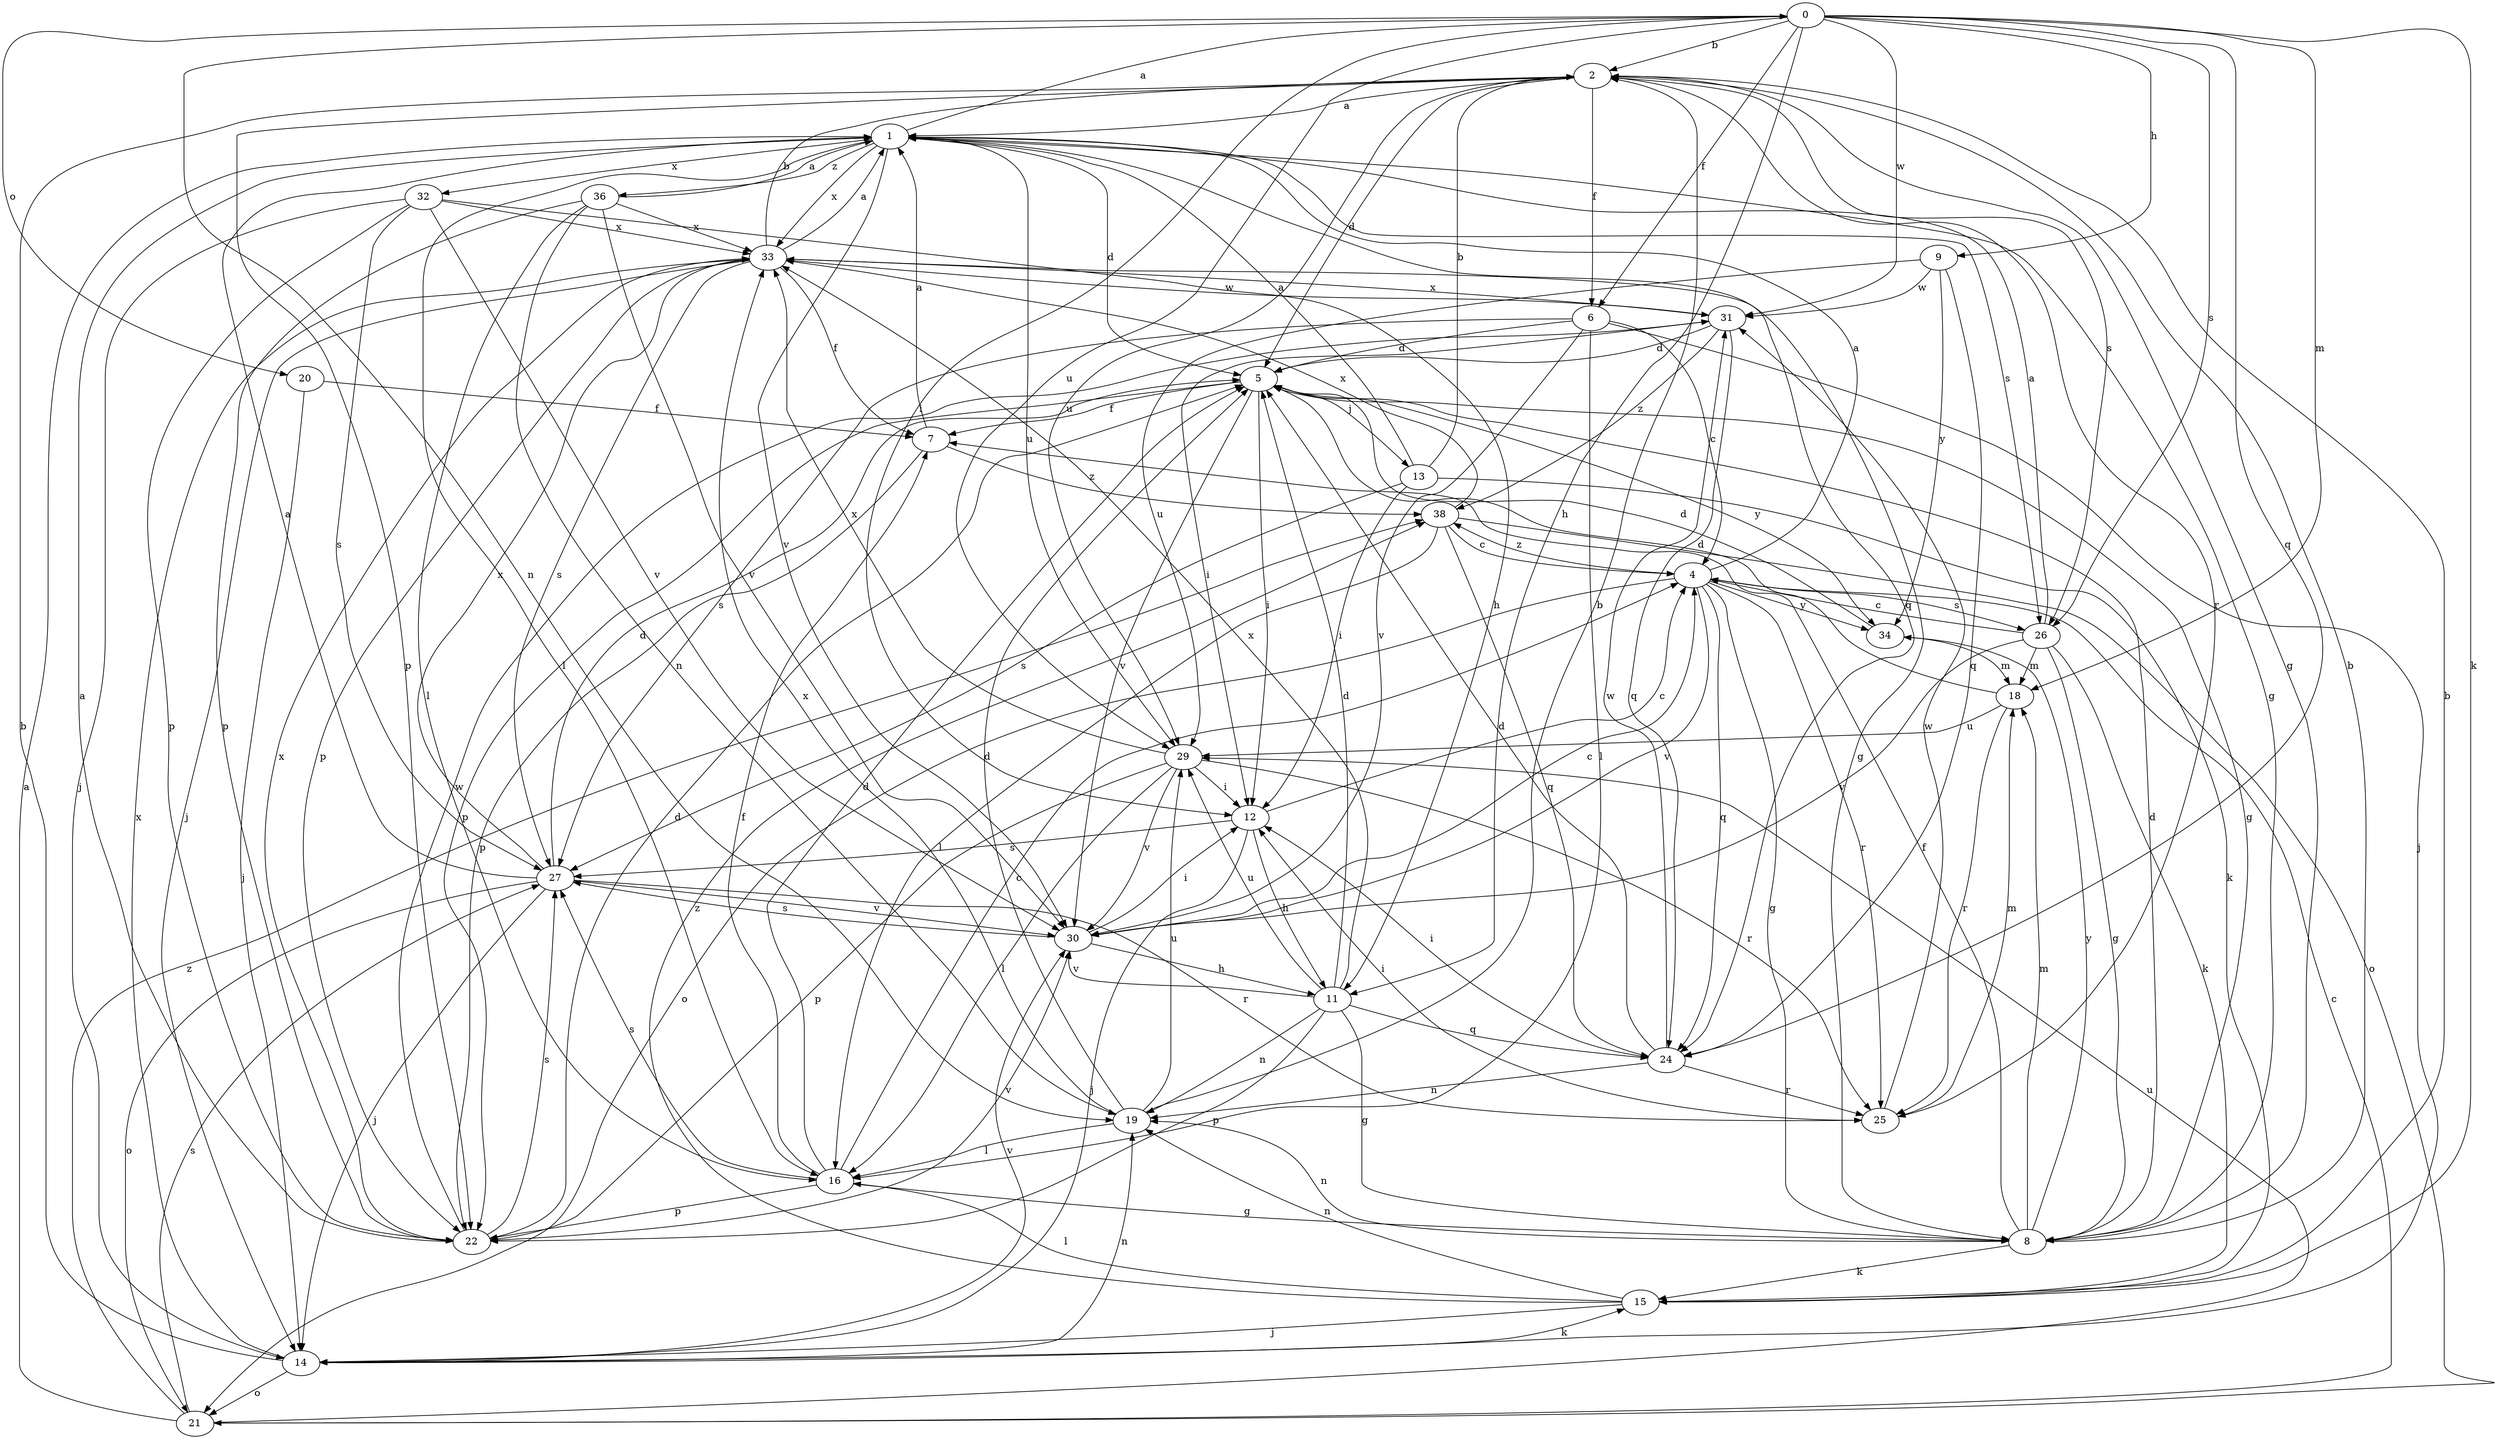 strict digraph  {
0;
1;
2;
4;
5;
6;
7;
8;
9;
11;
12;
13;
14;
15;
16;
18;
19;
20;
21;
22;
24;
25;
26;
27;
29;
30;
31;
32;
33;
34;
36;
38;
0 -> 2  [label=b];
0 -> 6  [label=f];
0 -> 9  [label=h];
0 -> 11  [label=h];
0 -> 12  [label=i];
0 -> 15  [label=k];
0 -> 18  [label=m];
0 -> 19  [label=n];
0 -> 20  [label=o];
0 -> 24  [label=q];
0 -> 26  [label=s];
0 -> 29  [label=u];
0 -> 31  [label=w];
1 -> 0  [label=a];
1 -> 5  [label=d];
1 -> 8  [label=g];
1 -> 16  [label=l];
1 -> 24  [label=q];
1 -> 26  [label=s];
1 -> 29  [label=u];
1 -> 30  [label=v];
1 -> 32  [label=x];
1 -> 33  [label=x];
1 -> 36  [label=z];
2 -> 1  [label=a];
2 -> 5  [label=d];
2 -> 6  [label=f];
2 -> 8  [label=g];
2 -> 22  [label=p];
2 -> 25  [label=r];
2 -> 26  [label=s];
2 -> 29  [label=u];
4 -> 1  [label=a];
4 -> 8  [label=g];
4 -> 21  [label=o];
4 -> 24  [label=q];
4 -> 25  [label=r];
4 -> 26  [label=s];
4 -> 30  [label=v];
4 -> 34  [label=y];
4 -> 38  [label=z];
5 -> 7  [label=f];
5 -> 8  [label=g];
5 -> 12  [label=i];
5 -> 13  [label=j];
5 -> 22  [label=p];
5 -> 30  [label=v];
5 -> 34  [label=y];
6 -> 4  [label=c];
6 -> 5  [label=d];
6 -> 14  [label=j];
6 -> 16  [label=l];
6 -> 27  [label=s];
6 -> 30  [label=v];
7 -> 1  [label=a];
7 -> 22  [label=p];
7 -> 38  [label=z];
8 -> 2  [label=b];
8 -> 5  [label=d];
8 -> 7  [label=f];
8 -> 15  [label=k];
8 -> 18  [label=m];
8 -> 19  [label=n];
8 -> 34  [label=y];
9 -> 24  [label=q];
9 -> 29  [label=u];
9 -> 31  [label=w];
9 -> 34  [label=y];
11 -> 5  [label=d];
11 -> 8  [label=g];
11 -> 19  [label=n];
11 -> 22  [label=p];
11 -> 24  [label=q];
11 -> 29  [label=u];
11 -> 30  [label=v];
11 -> 33  [label=x];
12 -> 4  [label=c];
12 -> 11  [label=h];
12 -> 14  [label=j];
12 -> 27  [label=s];
13 -> 1  [label=a];
13 -> 2  [label=b];
13 -> 12  [label=i];
13 -> 15  [label=k];
13 -> 27  [label=s];
14 -> 2  [label=b];
14 -> 15  [label=k];
14 -> 19  [label=n];
14 -> 21  [label=o];
14 -> 30  [label=v];
14 -> 33  [label=x];
15 -> 2  [label=b];
15 -> 14  [label=j];
15 -> 16  [label=l];
15 -> 19  [label=n];
15 -> 38  [label=z];
16 -> 4  [label=c];
16 -> 5  [label=d];
16 -> 7  [label=f];
16 -> 8  [label=g];
16 -> 22  [label=p];
16 -> 27  [label=s];
18 -> 5  [label=d];
18 -> 25  [label=r];
18 -> 29  [label=u];
19 -> 2  [label=b];
19 -> 5  [label=d];
19 -> 16  [label=l];
19 -> 29  [label=u];
19 -> 33  [label=x];
20 -> 7  [label=f];
20 -> 14  [label=j];
21 -> 1  [label=a];
21 -> 4  [label=c];
21 -> 27  [label=s];
21 -> 29  [label=u];
21 -> 38  [label=z];
22 -> 1  [label=a];
22 -> 5  [label=d];
22 -> 27  [label=s];
22 -> 30  [label=v];
22 -> 31  [label=w];
22 -> 33  [label=x];
24 -> 5  [label=d];
24 -> 12  [label=i];
24 -> 19  [label=n];
24 -> 25  [label=r];
24 -> 31  [label=w];
25 -> 12  [label=i];
25 -> 18  [label=m];
25 -> 31  [label=w];
26 -> 1  [label=a];
26 -> 4  [label=c];
26 -> 8  [label=g];
26 -> 15  [label=k];
26 -> 18  [label=m];
26 -> 30  [label=v];
27 -> 1  [label=a];
27 -> 5  [label=d];
27 -> 14  [label=j];
27 -> 21  [label=o];
27 -> 25  [label=r];
27 -> 30  [label=v];
27 -> 33  [label=x];
29 -> 12  [label=i];
29 -> 16  [label=l];
29 -> 22  [label=p];
29 -> 25  [label=r];
29 -> 30  [label=v];
29 -> 33  [label=x];
30 -> 4  [label=c];
30 -> 11  [label=h];
30 -> 12  [label=i];
30 -> 27  [label=s];
31 -> 5  [label=d];
31 -> 12  [label=i];
31 -> 24  [label=q];
31 -> 33  [label=x];
31 -> 38  [label=z];
32 -> 11  [label=h];
32 -> 14  [label=j];
32 -> 22  [label=p];
32 -> 27  [label=s];
32 -> 30  [label=v];
32 -> 33  [label=x];
33 -> 1  [label=a];
33 -> 2  [label=b];
33 -> 7  [label=f];
33 -> 8  [label=g];
33 -> 14  [label=j];
33 -> 22  [label=p];
33 -> 27  [label=s];
33 -> 31  [label=w];
34 -> 5  [label=d];
34 -> 18  [label=m];
36 -> 1  [label=a];
36 -> 16  [label=l];
36 -> 19  [label=n];
36 -> 22  [label=p];
36 -> 30  [label=v];
36 -> 33  [label=x];
38 -> 4  [label=c];
38 -> 16  [label=l];
38 -> 21  [label=o];
38 -> 24  [label=q];
38 -> 33  [label=x];
}
